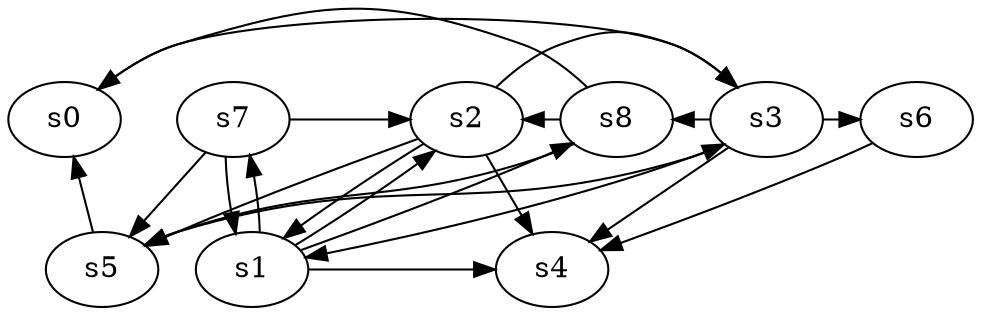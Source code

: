 digraph game_0683_complex_9 {
    s0 [name="s0", player=0];
    s1 [name="s1", player=0];
    s2 [name="s2", player=0];
    s3 [name="s3", player=1, target=1];
    s4 [name="s4", player=1, target=1];
    s5 [name="s5", player=0];
    s6 [name="s6", player=0];
    s7 [name="s7", player=0];
    s8 [name="s8", player=1];

    s0 -> s3 [constraint="time % 3 == 2 && time % 3 == 0"];
    s1 -> s2 [constraint="time % 4 == 0 || time % 4 == 2"];
    s1 -> s4 [constraint="time % 5 == 1 || time % 4 == 2"];
    s1 -> s7 [constraint="time % 3 == 0 && time % 4 == 1"];
    s1 -> s8 [constraint="time % 3 == 0 && time % 4 == 1"];
    s2 -> s1 [constraint="!(time % 4 == 2)"];
    s2 -> s3 [constraint="time % 3 == 0 && time % 5 == 2"];
    s2 -> s4;
    s2 -> s5 [constraint="time % 2 == 0 && time % 5 == 0"];
    s3 -> s1 [constraint="time == 4 || time == 6 || time == 9 || time == 16"];
    s3 -> s4 [constraint="time % 3 == 0"];
    s3 -> s6 [constraint="time % 2 == 0"];
    s3 -> s8 [constraint="time % 5 == 1"];
    s5 -> s0 [constraint="time % 7 == 1"];
    s5 -> s3 [constraint="time % 2 == 0 && time % 5 == 2"];
    s6 -> s4;
    s7 -> s1;
    s7 -> s2 [constraint="time == 2 || time == 3 || time == 15"];
    s7 -> s5;
    s8 -> s0 [constraint="time % 3 == 0 && time % 4 == 1"];
    s8 -> s2 [constraint="!(time % 4 == 2)"];
    s8 -> s5 [constraint="time % 4 == 3 && time % 3 == 0"];
}
